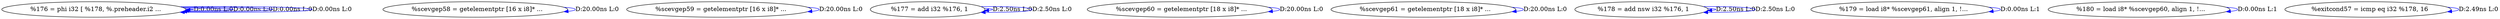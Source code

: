 digraph {
Node0x3422660[label="  %176 = phi i32 [ %178, %.preheader.i2 ..."];
Node0x3422660 -> Node0x3422660[label="D:0.00ns L:0",color=blue];
Node0x3422660 -> Node0x3422660[label="D:0.00ns L:0",color=blue];
Node0x3422660 -> Node0x3422660[label="D:0.00ns L:0",color=blue];
Node0x3422660 -> Node0x3422660[label="D:0.00ns L:0",color=blue];
Node0x3422740[label="  %scevgep58 = getelementptr [16 x i8]* ..."];
Node0x3422740 -> Node0x3422740[label="D:20.00ns L:0",color=blue];
Node0x3422860[label="  %scevgep59 = getelementptr [16 x i8]* ..."];
Node0x3422860 -> Node0x3422860[label="D:20.00ns L:0",color=blue];
Node0x3422940[label="  %177 = add i32 %176, 1"];
Node0x3422940 -> Node0x3422940[label="D:2.50ns L:0",color=blue];
Node0x3422940 -> Node0x3422940[label="D:2.50ns L:0",color=blue];
Node0x3422a20[label="  %scevgep60 = getelementptr [18 x i8]* ..."];
Node0x3422a20 -> Node0x3422a20[label="D:20.00ns L:0",color=blue];
Node0x3422b00[label="  %scevgep61 = getelementptr [18 x i8]* ..."];
Node0x3422b00 -> Node0x3422b00[label="D:20.00ns L:0",color=blue];
Node0x3422cc0[label="  %178 = add nsw i32 %176, 1"];
Node0x3422cc0 -> Node0x3422cc0[label="D:2.50ns L:0",color=blue];
Node0x3422cc0 -> Node0x3422cc0[label="D:2.50ns L:0",color=blue];
Node0x3422da0[label="  %179 = load i8* %scevgep61, align 1, !..."];
Node0x3422da0 -> Node0x3422da0[label="D:0.00ns L:1",color=blue];
Node0x3422f60[label="  %180 = load i8* %scevgep60, align 1, !..."];
Node0x3422f60 -> Node0x3422f60[label="D:0.00ns L:1",color=blue];
Node0x34231a0[label="  %exitcond57 = icmp eq i32 %178, 16"];
Node0x34231a0 -> Node0x34231a0[label="D:2.49ns L:0",color=blue];
}
